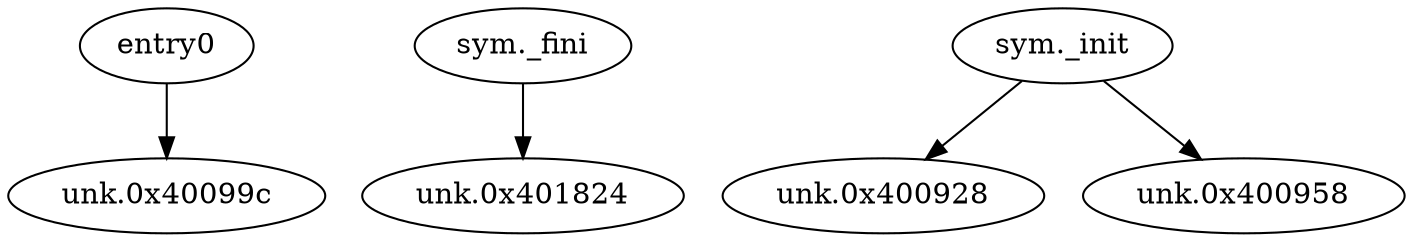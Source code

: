 digraph code {
  "0x00400990" [label="entry0"];
  "0x00400990" -> "0x0040099c";
  "0x0040099c" [label="unk.0x40099c"];
  "0x00401800" [label="sym._fini"];
  "0x00401800" -> "0x00401824";
  "0x00401824" [label="unk.0x401824"];
  "0x00400904" [label="sym._init"];
  "0x00400904" -> "0x00400928";
  "0x00400928" [label="unk.0x400928"];
  "0x00400904" -> "0x00400958";
  "0x00400958" [label="unk.0x400958"];
}